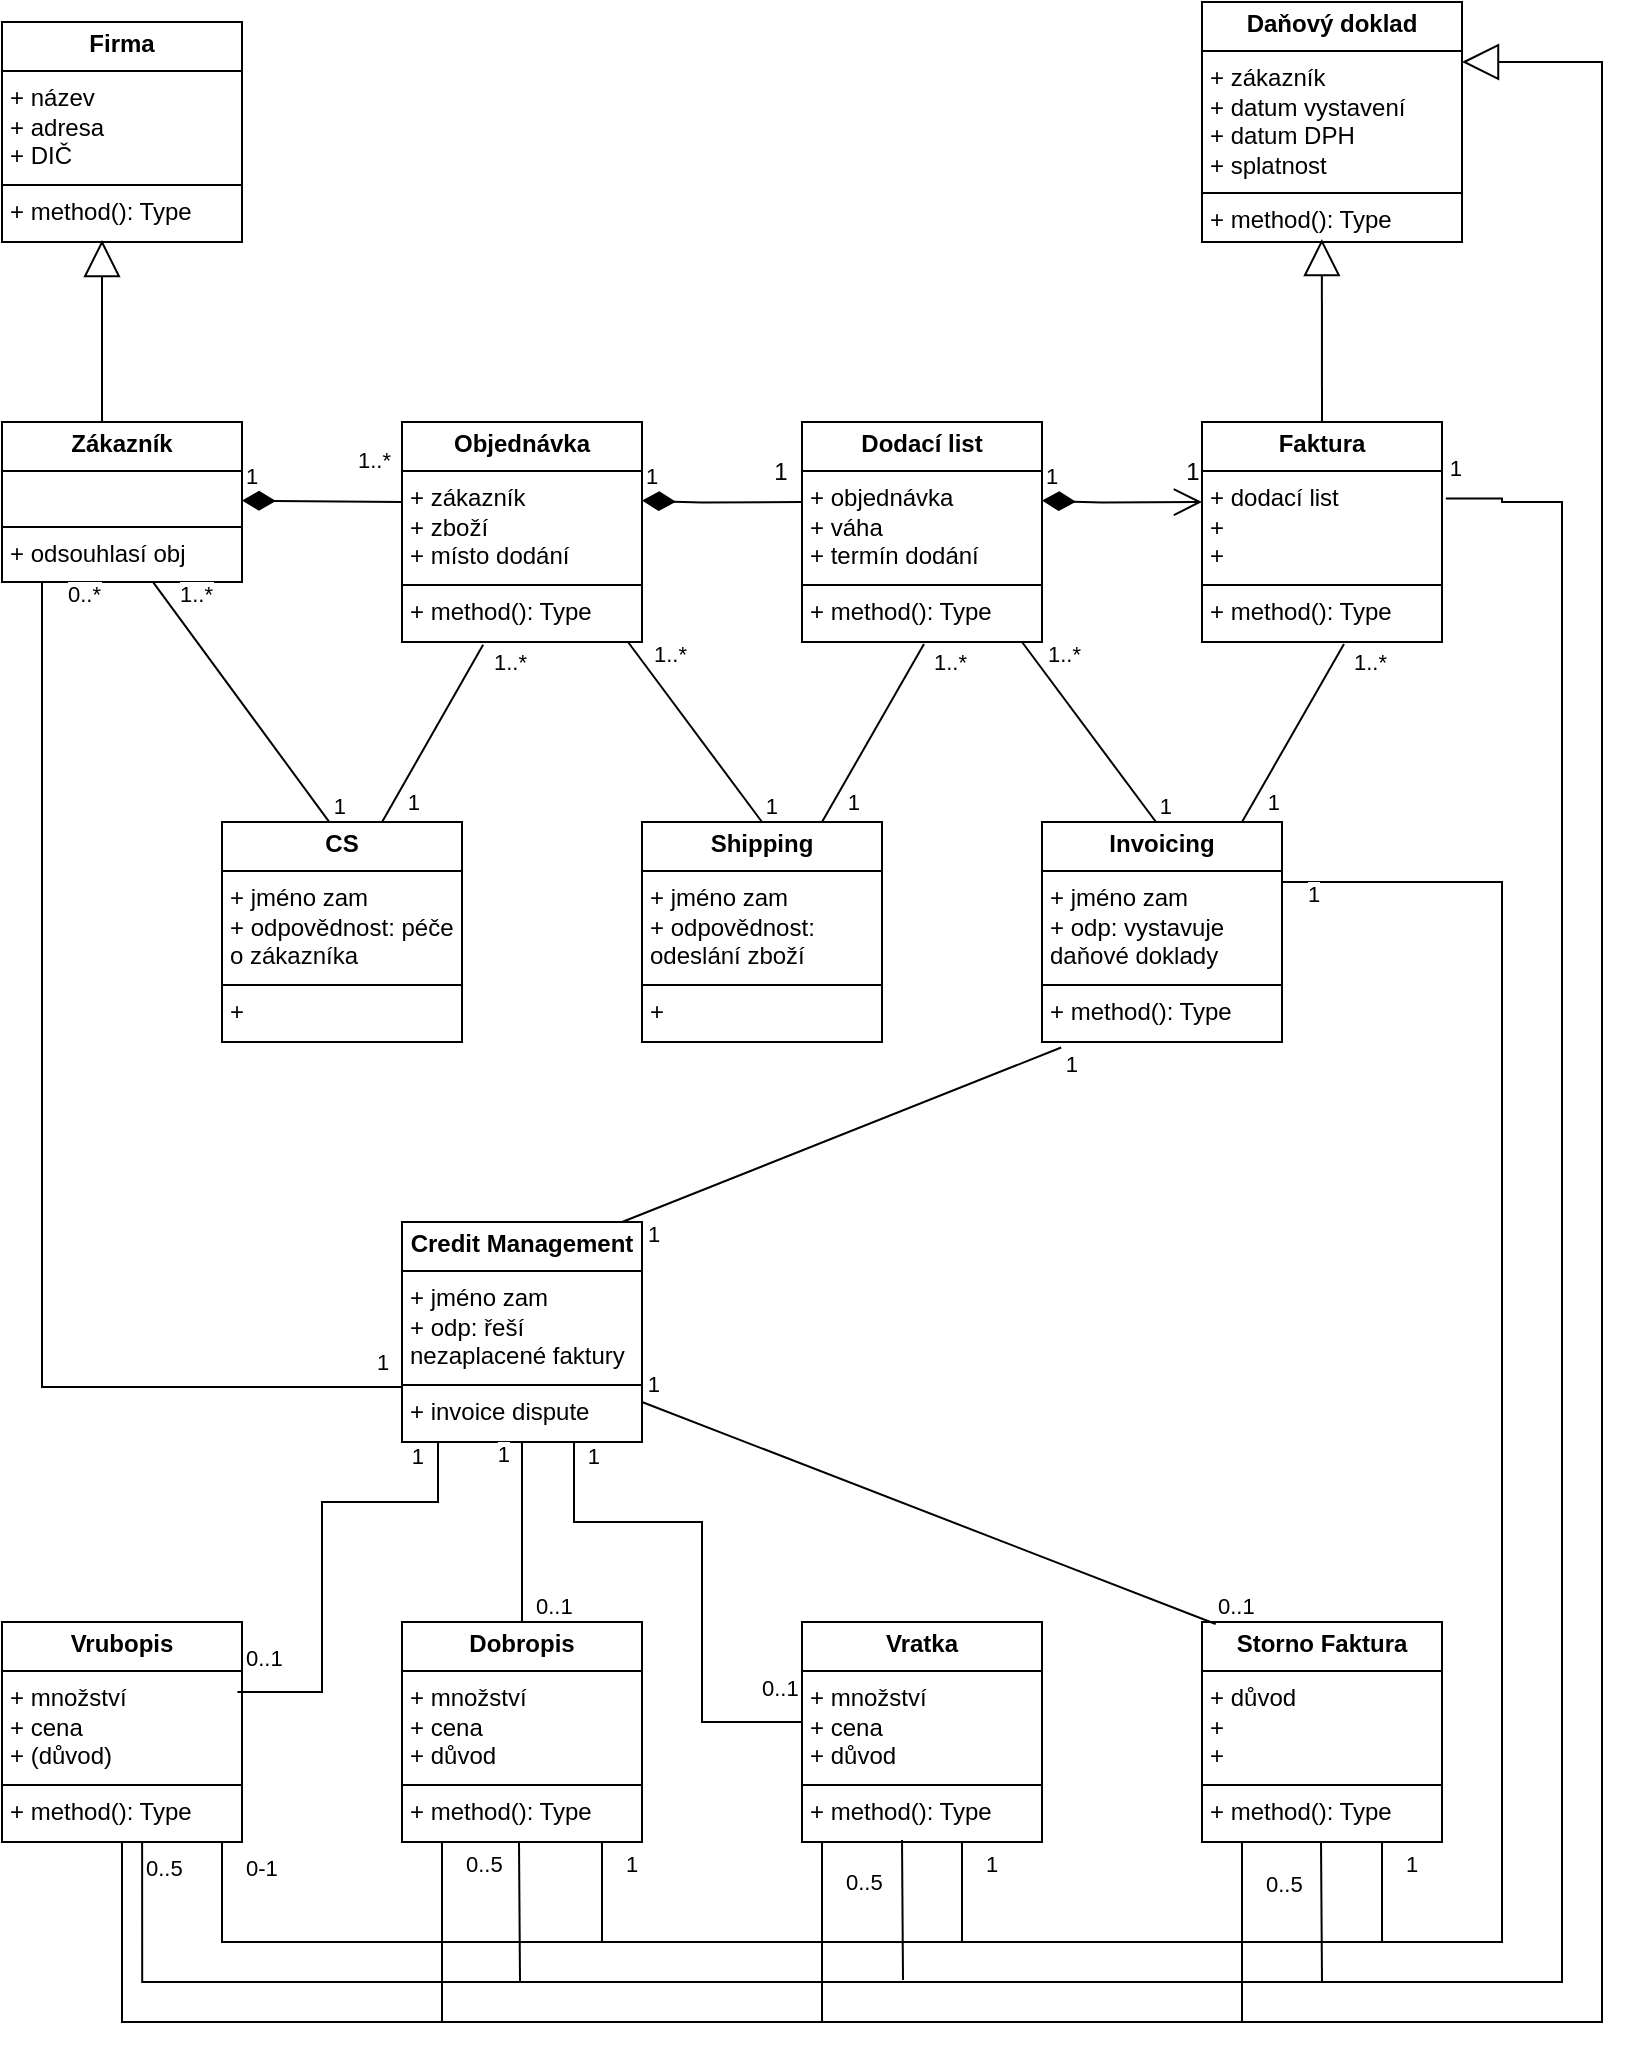 <mxfile version="25.0.3">
  <diagram name="Stránka-1" id="DMZ2iU8GOZeOACFGhrlx">
    <mxGraphModel dx="1434" dy="900" grid="1" gridSize="10" guides="1" tooltips="1" connect="1" arrows="1" fold="1" page="1" pageScale="1" pageWidth="827" pageHeight="1169" math="0" shadow="0">
      <root>
        <mxCell id="0" />
        <mxCell id="1" parent="0" />
        <mxCell id="6UYdUlcghPkuK4V_ywA7-2" value="&lt;p style=&quot;margin:0px;margin-top:4px;text-align:center;&quot;&gt;&lt;b&gt;Firma&lt;/b&gt;&lt;/p&gt;&lt;hr size=&quot;1&quot; style=&quot;border-style:solid;&quot;&gt;&lt;p style=&quot;margin:0px;margin-left:4px;&quot;&gt;+ název&lt;/p&gt;&lt;p style=&quot;margin:0px;margin-left:4px;&quot;&gt;+ adresa&lt;/p&gt;&lt;p style=&quot;margin:0px;margin-left:4px;&quot;&gt;+ DIČ&lt;/p&gt;&lt;hr size=&quot;1&quot; style=&quot;border-style:solid;&quot;&gt;&lt;p style=&quot;margin:0px;margin-left:4px;&quot;&gt;+ method(): Type&lt;/p&gt;" style="verticalAlign=top;align=left;overflow=fill;html=1;whiteSpace=wrap;" parent="1" vertex="1">
          <mxGeometry x="40" y="40" width="120" height="110" as="geometry" />
        </mxCell>
        <mxCell id="6UYdUlcghPkuK4V_ywA7-3" value="&lt;p style=&quot;margin:0px;margin-top:4px;text-align:center;&quot;&gt;&lt;b&gt;Daňový doklad&lt;/b&gt;&lt;/p&gt;&lt;hr size=&quot;1&quot; style=&quot;border-style:solid;&quot;&gt;&lt;p style=&quot;margin:0px;margin-left:4px;&quot;&gt;+ zákazník&lt;/p&gt;&lt;p style=&quot;margin:0px;margin-left:4px;&quot;&gt;+ datum vystavení&lt;/p&gt;&lt;p style=&quot;margin:0px;margin-left:4px;&quot;&gt;+ datum DPH&lt;/p&gt;&lt;p style=&quot;margin:0px;margin-left:4px;&quot;&gt;+ splatnost&lt;/p&gt;&lt;hr size=&quot;1&quot; style=&quot;border-style:solid;&quot;&gt;&lt;p style=&quot;margin:0px;margin-left:4px;&quot;&gt;+ method(): Type&lt;/p&gt;" style="verticalAlign=top;align=left;overflow=fill;html=1;whiteSpace=wrap;" parent="1" vertex="1">
          <mxGeometry x="640" y="30" width="130" height="120" as="geometry" />
        </mxCell>
        <mxCell id="6UYdUlcghPkuK4V_ywA7-4" value="&lt;p style=&quot;margin:0px;margin-top:4px;text-align:center;&quot;&gt;&lt;b&gt;Zákazník&lt;/b&gt;&lt;/p&gt;&lt;hr size=&quot;1&quot; style=&quot;border-style:solid;&quot;&gt;&lt;p style=&quot;margin:0px;margin-left:4px;&quot;&gt;&lt;br&gt;&lt;/p&gt;&lt;hr size=&quot;1&quot; style=&quot;border-style:solid;&quot;&gt;&lt;p style=&quot;margin:0px;margin-left:4px;&quot;&gt;+ odsouhlasí obj&lt;/p&gt;" style="verticalAlign=top;align=left;overflow=fill;html=1;whiteSpace=wrap;" parent="1" vertex="1">
          <mxGeometry x="40" y="240" width="120" height="80" as="geometry" />
        </mxCell>
        <mxCell id="6UYdUlcghPkuK4V_ywA7-5" value="&lt;p style=&quot;margin:0px;margin-top:4px;text-align:center;&quot;&gt;&lt;b&gt;Objednávka&lt;/b&gt;&lt;/p&gt;&lt;hr size=&quot;1&quot; style=&quot;border-style:solid;&quot;&gt;&lt;p style=&quot;margin:0px;margin-left:4px;&quot;&gt;+ zákazník&lt;/p&gt;&lt;p style=&quot;margin:0px;margin-left:4px;&quot;&gt;+ zboží&lt;/p&gt;&lt;p style=&quot;margin:0px;margin-left:4px;&quot;&gt;+ místo dodání&lt;/p&gt;&lt;hr size=&quot;1&quot; style=&quot;border-style:solid;&quot;&gt;&lt;p style=&quot;margin:0px;margin-left:4px;&quot;&gt;+ method(): Type&lt;/p&gt;" style="verticalAlign=top;align=left;overflow=fill;html=1;whiteSpace=wrap;" parent="1" vertex="1">
          <mxGeometry x="240" y="240" width="120" height="110" as="geometry" />
        </mxCell>
        <mxCell id="6UYdUlcghPkuK4V_ywA7-6" value="&lt;p style=&quot;margin:0px;margin-top:4px;text-align:center;&quot;&gt;&lt;b&gt;Dodací list&lt;/b&gt;&lt;/p&gt;&lt;hr size=&quot;1&quot; style=&quot;border-style:solid;&quot;&gt;&lt;p style=&quot;margin:0px;margin-left:4px;&quot;&gt;+ objednávka&lt;/p&gt;&lt;p style=&quot;margin:0px;margin-left:4px;&quot;&gt;+ váha&lt;/p&gt;&lt;p style=&quot;margin:0px;margin-left:4px;&quot;&gt;+ termín dodání&lt;/p&gt;&lt;hr size=&quot;1&quot; style=&quot;border-style:solid;&quot;&gt;&lt;p style=&quot;margin:0px;margin-left:4px;&quot;&gt;+ method(): Type&lt;/p&gt;" style="verticalAlign=top;align=left;overflow=fill;html=1;whiteSpace=wrap;" parent="1" vertex="1">
          <mxGeometry x="440" y="240" width="120" height="110" as="geometry" />
        </mxCell>
        <mxCell id="6UYdUlcghPkuK4V_ywA7-7" value="&lt;p style=&quot;margin:0px;margin-top:4px;text-align:center;&quot;&gt;&lt;b&gt;Faktura&lt;/b&gt;&lt;/p&gt;&lt;hr size=&quot;1&quot; style=&quot;border-style:solid;&quot;&gt;&lt;p style=&quot;margin:0px;margin-left:4px;&quot;&gt;+ dodací list&lt;/p&gt;&lt;p style=&quot;margin:0px;margin-left:4px;&quot;&gt;+&amp;nbsp;&lt;/p&gt;&lt;p style=&quot;margin:0px;margin-left:4px;&quot;&gt;+&amp;nbsp;&lt;/p&gt;&lt;hr size=&quot;1&quot; style=&quot;border-style:solid;&quot;&gt;&lt;p style=&quot;margin:0px;margin-left:4px;&quot;&gt;+ method(): Type&lt;/p&gt;" style="verticalAlign=top;align=left;overflow=fill;html=1;whiteSpace=wrap;" parent="1" vertex="1">
          <mxGeometry x="640" y="240" width="120" height="110" as="geometry" />
        </mxCell>
        <mxCell id="6UYdUlcghPkuK4V_ywA7-8" value="&lt;p style=&quot;margin:0px;margin-top:4px;text-align:center;&quot;&gt;&lt;b&gt;CS&lt;/b&gt;&lt;/p&gt;&lt;hr size=&quot;1&quot; style=&quot;border-style:solid;&quot;&gt;&lt;p style=&quot;margin:0px;margin-left:4px;&quot;&gt;+ jméno zam&lt;/p&gt;&lt;p style=&quot;margin:0px;margin-left:4px;&quot;&gt;+ odpovědnost: péče o zákazníka&lt;/p&gt;&lt;hr size=&quot;1&quot; style=&quot;border-style:solid;&quot;&gt;&lt;p style=&quot;margin:0px;margin-left:4px;&quot;&gt;+&amp;nbsp;&lt;/p&gt;" style="verticalAlign=top;align=left;overflow=fill;html=1;whiteSpace=wrap;" parent="1" vertex="1">
          <mxGeometry x="150" y="440" width="120" height="110" as="geometry" />
        </mxCell>
        <mxCell id="6UYdUlcghPkuK4V_ywA7-9" value="&lt;p style=&quot;margin:0px;margin-top:4px;text-align:center;&quot;&gt;&lt;b&gt;Shipping&lt;/b&gt;&lt;/p&gt;&lt;hr size=&quot;1&quot; style=&quot;border-style:solid;&quot;&gt;&lt;p style=&quot;margin:0px;margin-left:4px;&quot;&gt;+&amp;nbsp;&lt;span style=&quot;background-color: initial;&quot;&gt;jméno zam&lt;/span&gt;&lt;/p&gt;&lt;p style=&quot;margin: 0px 0px 0px 4px;&quot;&gt;+ odpovědnost: odeslání zboží&lt;/p&gt;&lt;hr size=&quot;1&quot; style=&quot;border-style:solid;&quot;&gt;&lt;p style=&quot;margin:0px;margin-left:4px;&quot;&gt;+&amp;nbsp;&lt;/p&gt;" style="verticalAlign=top;align=left;overflow=fill;html=1;whiteSpace=wrap;" parent="1" vertex="1">
          <mxGeometry x="360" y="440" width="120" height="110" as="geometry" />
        </mxCell>
        <mxCell id="6UYdUlcghPkuK4V_ywA7-10" value="&lt;p style=&quot;margin:0px;margin-top:4px;text-align:center;&quot;&gt;&lt;b&gt;Invoicing&lt;/b&gt;&lt;/p&gt;&lt;hr size=&quot;1&quot; style=&quot;border-style:solid;&quot;&gt;&lt;p style=&quot;margin:0px;margin-left:4px;&quot;&gt;+ jméno zam&lt;/p&gt;&lt;p style=&quot;margin:0px;margin-left:4px;&quot;&gt;+ odp: vystavuje daňové doklady&lt;/p&gt;&lt;hr size=&quot;1&quot; style=&quot;border-style:solid;&quot;&gt;&lt;p style=&quot;margin:0px;margin-left:4px;&quot;&gt;+ method(): Type&lt;/p&gt;" style="verticalAlign=top;align=left;overflow=fill;html=1;whiteSpace=wrap;" parent="1" vertex="1">
          <mxGeometry x="560" y="440" width="120" height="110" as="geometry" />
        </mxCell>
        <mxCell id="6UYdUlcghPkuK4V_ywA7-11" value="&lt;p style=&quot;margin:0px;margin-top:4px;text-align:center;&quot;&gt;&lt;b&gt;Credit Management&lt;/b&gt;&lt;/p&gt;&lt;hr size=&quot;1&quot; style=&quot;border-style:solid;&quot;&gt;&lt;p style=&quot;margin:0px;margin-left:4px;&quot;&gt;+ jméno zam&lt;/p&gt;&lt;p style=&quot;margin:0px;margin-left:4px;&quot;&gt;+ odp: řeší nezaplacené faktury&lt;/p&gt;&lt;hr size=&quot;1&quot; style=&quot;border-style:solid;&quot;&gt;&lt;p style=&quot;margin:0px;margin-left:4px;&quot;&gt;+ invoice dispute&lt;/p&gt;" style="verticalAlign=top;align=left;overflow=fill;html=1;whiteSpace=wrap;" parent="1" vertex="1">
          <mxGeometry x="240" y="640" width="120" height="110" as="geometry" />
        </mxCell>
        <mxCell id="6UYdUlcghPkuK4V_ywA7-13" value="&lt;p style=&quot;margin:0px;margin-top:4px;text-align:center;&quot;&gt;&lt;b&gt;Storno Faktura&lt;/b&gt;&lt;/p&gt;&lt;hr size=&quot;1&quot; style=&quot;border-style:solid;&quot;&gt;&lt;p style=&quot;margin:0px;margin-left:4px;&quot;&gt;+ důvod&lt;/p&gt;&lt;p style=&quot;margin:0px;margin-left:4px;&quot;&gt;+&amp;nbsp;&lt;/p&gt;&lt;p style=&quot;margin:0px;margin-left:4px;&quot;&gt;+&lt;/p&gt;&lt;hr size=&quot;1&quot; style=&quot;border-style:solid;&quot;&gt;&lt;p style=&quot;margin:0px;margin-left:4px;&quot;&gt;+ method(): Type&lt;/p&gt;" style="verticalAlign=top;align=left;overflow=fill;html=1;whiteSpace=wrap;" parent="1" vertex="1">
          <mxGeometry x="640" y="840" width="120" height="110" as="geometry" />
        </mxCell>
        <mxCell id="6UYdUlcghPkuK4V_ywA7-14" value="&lt;p style=&quot;margin:0px;margin-top:4px;text-align:center;&quot;&gt;&lt;b&gt;Vratka&lt;/b&gt;&lt;/p&gt;&lt;hr size=&quot;1&quot; style=&quot;border-style:solid;&quot;&gt;&lt;p style=&quot;margin:0px;margin-left:4px;&quot;&gt;+ množství&lt;/p&gt;&lt;p style=&quot;margin:0px;margin-left:4px;&quot;&gt;+ cena&lt;/p&gt;&lt;p style=&quot;margin:0px;margin-left:4px;&quot;&gt;+ důvod&lt;/p&gt;&lt;hr size=&quot;1&quot; style=&quot;border-style:solid;&quot;&gt;&lt;p style=&quot;margin:0px;margin-left:4px;&quot;&gt;+ method(): Type&lt;/p&gt;" style="verticalAlign=top;align=left;overflow=fill;html=1;whiteSpace=wrap;" parent="1" vertex="1">
          <mxGeometry x="440" y="840" width="120" height="110" as="geometry" />
        </mxCell>
        <mxCell id="6UYdUlcghPkuK4V_ywA7-15" value="&lt;p style=&quot;margin:0px;margin-top:4px;text-align:center;&quot;&gt;&lt;b&gt;Dobropis&lt;/b&gt;&lt;/p&gt;&lt;hr size=&quot;1&quot; style=&quot;border-style:solid;&quot;&gt;&lt;p style=&quot;margin:0px;margin-left:4px;&quot;&gt;+ množství&lt;/p&gt;&lt;p style=&quot;margin:0px;margin-left:4px;&quot;&gt;+ cena&lt;/p&gt;&lt;p style=&quot;margin:0px;margin-left:4px;&quot;&gt;+ důvod&lt;/p&gt;&lt;hr size=&quot;1&quot; style=&quot;border-style:solid;&quot;&gt;&lt;p style=&quot;margin:0px;margin-left:4px;&quot;&gt;+ method(): Type&lt;/p&gt;" style="verticalAlign=top;align=left;overflow=fill;html=1;whiteSpace=wrap;" parent="1" vertex="1">
          <mxGeometry x="240" y="840" width="120" height="110" as="geometry" />
        </mxCell>
        <mxCell id="6UYdUlcghPkuK4V_ywA7-16" value="&lt;p style=&quot;margin:0px;margin-top:4px;text-align:center;&quot;&gt;&lt;b&gt;Vrubopis&lt;/b&gt;&lt;/p&gt;&lt;hr size=&quot;1&quot; style=&quot;border-style:solid;&quot;&gt;&lt;p style=&quot;margin:0px;margin-left:4px;&quot;&gt;+ množství&lt;/p&gt;&lt;p style=&quot;margin:0px;margin-left:4px;&quot;&gt;+ cena&lt;/p&gt;&lt;p style=&quot;margin:0px;margin-left:4px;&quot;&gt;+ (důvod)&lt;/p&gt;&lt;hr size=&quot;1&quot; style=&quot;border-style:solid;&quot;&gt;&lt;p style=&quot;margin:0px;margin-left:4px;&quot;&gt;+ method(): Type&lt;/p&gt;" style="verticalAlign=top;align=left;overflow=fill;html=1;whiteSpace=wrap;" parent="1" vertex="1">
          <mxGeometry x="40" y="840" width="120" height="110" as="geometry" />
        </mxCell>
        <mxCell id="6UYdUlcghPkuK4V_ywA7-17" value="1" style="endArrow=none;html=1;endSize=12;startArrow=diamondThin;startSize=14;startFill=1;align=left;verticalAlign=bottom;rounded=0;entryX=0;entryY=0.364;entryDx=0;entryDy=0;entryPerimeter=0;endFill=0;" parent="1" target="6UYdUlcghPkuK4V_ywA7-5" edge="1">
          <mxGeometry x="-1" y="3" relative="1" as="geometry">
            <mxPoint x="160" y="279.29" as="sourcePoint" />
            <mxPoint x="230" y="281" as="targetPoint" />
          </mxGeometry>
        </mxCell>
        <mxCell id="6UYdUlcghPkuK4V_ywA7-20" value="1" style="endArrow=none;html=1;endSize=12;startArrow=diamondThin;startSize=14;startFill=1;align=left;verticalAlign=bottom;rounded=0;entryX=0;entryY=0.364;entryDx=0;entryDy=0;entryPerimeter=0;endFill=0;" parent="1" edge="1">
          <mxGeometry x="-1" y="3" relative="1" as="geometry">
            <mxPoint x="360" y="279.29" as="sourcePoint" />
            <mxPoint x="440" y="280" as="targetPoint" />
            <Array as="points">
              <mxPoint x="390" y="280.29" />
            </Array>
          </mxGeometry>
        </mxCell>
        <mxCell id="6UYdUlcghPkuK4V_ywA7-21" value="1" style="endArrow=open;html=1;endSize=12;startArrow=diamondThin;startSize=14;startFill=1;align=left;verticalAlign=bottom;rounded=0;entryX=0;entryY=0.364;entryDx=0;entryDy=0;entryPerimeter=0;" parent="1" edge="1">
          <mxGeometry x="-1" y="3" relative="1" as="geometry">
            <mxPoint x="560" y="279.29" as="sourcePoint" />
            <mxPoint x="640" y="280" as="targetPoint" />
            <Array as="points">
              <mxPoint x="590" y="280.29" />
            </Array>
          </mxGeometry>
        </mxCell>
        <mxCell id="6UYdUlcghPkuK4V_ywA7-22" value="" style="endArrow=none;html=1;endSize=12;startArrow=none;startSize=14;startFill=0;rounded=0;exitX=0.631;exitY=1.004;exitDx=0;exitDy=0;exitPerimeter=0;entryX=0.445;entryY=-0.003;entryDx=0;entryDy=0;entryPerimeter=0;endFill=0;" parent="1" source="6UYdUlcghPkuK4V_ywA7-4" target="6UYdUlcghPkuK4V_ywA7-8" edge="1">
          <mxGeometry relative="1" as="geometry">
            <mxPoint x="120" y="410" as="sourcePoint" />
            <mxPoint x="280" y="410" as="targetPoint" />
          </mxGeometry>
        </mxCell>
        <mxCell id="6UYdUlcghPkuK4V_ywA7-23" value="1..*" style="edgeLabel;resizable=0;html=1;align=left;verticalAlign=top;" parent="6UYdUlcghPkuK4V_ywA7-22" connectable="0" vertex="1">
          <mxGeometry x="-1" relative="1" as="geometry">
            <mxPoint x="11" y="-7" as="offset" />
          </mxGeometry>
        </mxCell>
        <mxCell id="6UYdUlcghPkuK4V_ywA7-24" value="1" style="edgeLabel;resizable=0;html=1;align=right;verticalAlign=top;" parent="6UYdUlcghPkuK4V_ywA7-22" connectable="0" vertex="1">
          <mxGeometry x="1" relative="1" as="geometry">
            <mxPoint x="9" y="-21" as="offset" />
          </mxGeometry>
        </mxCell>
        <mxCell id="6UYdUlcghPkuK4V_ywA7-28" value="" style="endArrow=none;html=1;endSize=12;startArrow=none;startSize=14;startFill=0;rounded=0;exitX=0.667;exitY=0;exitDx=0;exitDy=0;exitPerimeter=0;entryX=0.338;entryY=1.012;entryDx=0;entryDy=0;entryPerimeter=0;endFill=0;" parent="1" source="6UYdUlcghPkuK4V_ywA7-8" target="6UYdUlcghPkuK4V_ywA7-5" edge="1">
          <mxGeometry relative="1" as="geometry">
            <mxPoint x="240" y="390" as="sourcePoint" />
            <mxPoint x="321" y="391" as="targetPoint" />
          </mxGeometry>
        </mxCell>
        <mxCell id="6UYdUlcghPkuK4V_ywA7-29" value="1..*" style="edgeLabel;resizable=0;html=1;align=left;verticalAlign=top;" parent="6UYdUlcghPkuK4V_ywA7-28" connectable="0" vertex="1">
          <mxGeometry x="-1" relative="1" as="geometry">
            <mxPoint x="54" y="-93" as="offset" />
          </mxGeometry>
        </mxCell>
        <mxCell id="6UYdUlcghPkuK4V_ywA7-30" value="1" style="edgeLabel;resizable=0;html=1;align=right;verticalAlign=top;" parent="6UYdUlcghPkuK4V_ywA7-28" connectable="0" vertex="1">
          <mxGeometry x="1" relative="1" as="geometry">
            <mxPoint x="-31" y="66" as="offset" />
          </mxGeometry>
        </mxCell>
        <mxCell id="6UYdUlcghPkuK4V_ywA7-31" value="" style="endArrow=none;html=1;endSize=12;startArrow=none;startSize=14;startFill=0;rounded=0;exitX=0.667;exitY=0;exitDx=0;exitDy=0;exitPerimeter=0;entryX=0.338;entryY=1.012;entryDx=0;entryDy=0;entryPerimeter=0;endFill=0;" parent="1" edge="1">
          <mxGeometry relative="1" as="geometry">
            <mxPoint x="450" y="440" as="sourcePoint" />
            <mxPoint x="501" y="351" as="targetPoint" />
          </mxGeometry>
        </mxCell>
        <mxCell id="6UYdUlcghPkuK4V_ywA7-32" value="1..*" style="edgeLabel;resizable=0;html=1;align=left;verticalAlign=top;" parent="6UYdUlcghPkuK4V_ywA7-31" connectable="0" vertex="1">
          <mxGeometry x="-1" relative="1" as="geometry">
            <mxPoint x="54" y="-93" as="offset" />
          </mxGeometry>
        </mxCell>
        <mxCell id="6UYdUlcghPkuK4V_ywA7-33" value="1" style="edgeLabel;resizable=0;html=1;align=right;verticalAlign=top;" parent="6UYdUlcghPkuK4V_ywA7-31" connectable="0" vertex="1">
          <mxGeometry x="1" relative="1" as="geometry">
            <mxPoint x="-31" y="66" as="offset" />
          </mxGeometry>
        </mxCell>
        <mxCell id="6UYdUlcghPkuK4V_ywA7-34" value="" style="endArrow=none;html=1;endSize=12;startArrow=none;startSize=14;startFill=0;rounded=0;exitX=0.631;exitY=1.004;exitDx=0;exitDy=0;exitPerimeter=0;endFill=0;" parent="1" edge="1">
          <mxGeometry relative="1" as="geometry">
            <mxPoint x="353" y="350" as="sourcePoint" />
            <mxPoint x="420" y="440" as="targetPoint" />
          </mxGeometry>
        </mxCell>
        <mxCell id="6UYdUlcghPkuK4V_ywA7-35" value="1..*" style="edgeLabel;resizable=0;html=1;align=left;verticalAlign=top;" parent="6UYdUlcghPkuK4V_ywA7-34" connectable="0" vertex="1">
          <mxGeometry x="-1" relative="1" as="geometry">
            <mxPoint x="11" y="-7" as="offset" />
          </mxGeometry>
        </mxCell>
        <mxCell id="6UYdUlcghPkuK4V_ywA7-36" value="1" style="edgeLabel;resizable=0;html=1;align=right;verticalAlign=top;" parent="6UYdUlcghPkuK4V_ywA7-34" connectable="0" vertex="1">
          <mxGeometry x="1" relative="1" as="geometry">
            <mxPoint x="9" y="-21" as="offset" />
          </mxGeometry>
        </mxCell>
        <mxCell id="6UYdUlcghPkuK4V_ywA7-37" value="" style="endArrow=none;html=1;endSize=12;startArrow=none;startSize=14;startFill=0;rounded=0;exitX=0.667;exitY=0;exitDx=0;exitDy=0;exitPerimeter=0;entryX=0.338;entryY=1.012;entryDx=0;entryDy=0;entryPerimeter=0;endFill=0;" parent="1" edge="1">
          <mxGeometry relative="1" as="geometry">
            <mxPoint x="660" y="440" as="sourcePoint" />
            <mxPoint x="711" y="351" as="targetPoint" />
          </mxGeometry>
        </mxCell>
        <mxCell id="6UYdUlcghPkuK4V_ywA7-38" value="1..*" style="edgeLabel;resizable=0;html=1;align=left;verticalAlign=top;" parent="6UYdUlcghPkuK4V_ywA7-37" connectable="0" vertex="1">
          <mxGeometry x="-1" relative="1" as="geometry">
            <mxPoint x="54" y="-93" as="offset" />
          </mxGeometry>
        </mxCell>
        <mxCell id="6UYdUlcghPkuK4V_ywA7-39" value="1" style="edgeLabel;resizable=0;html=1;align=right;verticalAlign=top;" parent="6UYdUlcghPkuK4V_ywA7-37" connectable="0" vertex="1">
          <mxGeometry x="1" relative="1" as="geometry">
            <mxPoint x="-31" y="66" as="offset" />
          </mxGeometry>
        </mxCell>
        <mxCell id="6UYdUlcghPkuK4V_ywA7-40" value="" style="endArrow=none;html=1;endSize=12;startArrow=none;startSize=14;startFill=0;rounded=0;exitX=0.631;exitY=1.004;exitDx=0;exitDy=0;exitPerimeter=0;endFill=0;" parent="1" edge="1">
          <mxGeometry relative="1" as="geometry">
            <mxPoint x="550" y="350" as="sourcePoint" />
            <mxPoint x="617" y="440" as="targetPoint" />
          </mxGeometry>
        </mxCell>
        <mxCell id="6UYdUlcghPkuK4V_ywA7-41" value="1..*" style="edgeLabel;resizable=0;html=1;align=left;verticalAlign=top;" parent="6UYdUlcghPkuK4V_ywA7-40" connectable="0" vertex="1">
          <mxGeometry x="-1" relative="1" as="geometry">
            <mxPoint x="11" y="-7" as="offset" />
          </mxGeometry>
        </mxCell>
        <mxCell id="6UYdUlcghPkuK4V_ywA7-42" value="1" style="edgeLabel;resizable=0;html=1;align=right;verticalAlign=top;" parent="6UYdUlcghPkuK4V_ywA7-40" connectable="0" vertex="1">
          <mxGeometry x="1" relative="1" as="geometry">
            <mxPoint x="9" y="-21" as="offset" />
          </mxGeometry>
        </mxCell>
        <mxCell id="6UYdUlcghPkuK4V_ywA7-43" value="" style="endArrow=block;endSize=16;endFill=0;html=1;rounded=0;entryX=0.461;entryY=0.988;entryDx=0;entryDy=0;entryPerimeter=0;" parent="1" target="6UYdUlcghPkuK4V_ywA7-3" edge="1">
          <mxGeometry width="160" relative="1" as="geometry">
            <mxPoint x="700" y="240" as="sourcePoint" />
            <mxPoint x="720" y="130" as="targetPoint" />
          </mxGeometry>
        </mxCell>
        <mxCell id="6UYdUlcghPkuK4V_ywA7-44" value="" style="endArrow=none;html=1;endSize=12;startArrow=none;startSize=14;startFill=0;rounded=0;edgeStyle=orthogonalEdgeStyle;entryX=0;entryY=0.75;entryDx=0;entryDy=0;endFill=0;" parent="1" target="6UYdUlcghPkuK4V_ywA7-11" edge="1">
          <mxGeometry relative="1" as="geometry">
            <mxPoint x="60" y="320" as="sourcePoint" />
            <mxPoint x="60" y="710" as="targetPoint" />
            <Array as="points">
              <mxPoint x="60" y="723" />
            </Array>
          </mxGeometry>
        </mxCell>
        <mxCell id="6UYdUlcghPkuK4V_ywA7-45" value="0..*" style="edgeLabel;resizable=0;html=1;align=left;verticalAlign=top;" parent="6UYdUlcghPkuK4V_ywA7-44" connectable="0" vertex="1">
          <mxGeometry x="-1" relative="1" as="geometry">
            <mxPoint x="11" y="-7" as="offset" />
          </mxGeometry>
        </mxCell>
        <mxCell id="6UYdUlcghPkuK4V_ywA7-47" value="1" style="edgeLabel;html=1;align=center;verticalAlign=middle;resizable=0;points=[];" parent="6UYdUlcghPkuK4V_ywA7-44" vertex="1" connectable="0">
          <mxGeometry x="0.501" relative="1" as="geometry">
            <mxPoint x="135" y="-13" as="offset" />
          </mxGeometry>
        </mxCell>
        <mxCell id="6UYdUlcghPkuK4V_ywA7-48" value="" style="endArrow=none;html=1;endSize=12;startArrow=none;startSize=14;startFill=0;rounded=0;exitX=0.631;exitY=1.004;exitDx=0;exitDy=0;exitPerimeter=0;edgeStyle=orthogonalEdgeStyle;endFill=0;" parent="1" edge="1">
          <mxGeometry relative="1" as="geometry">
            <mxPoint x="326" y="750" as="sourcePoint" />
            <mxPoint x="440" y="890" as="targetPoint" />
            <Array as="points">
              <mxPoint x="326" y="790" />
              <mxPoint x="390" y="790" />
              <mxPoint x="390" y="890" />
            </Array>
          </mxGeometry>
        </mxCell>
        <mxCell id="6UYdUlcghPkuK4V_ywA7-49" value="0..1" style="edgeLabel;resizable=0;html=1;align=left;verticalAlign=top;" parent="6UYdUlcghPkuK4V_ywA7-48" connectable="0" vertex="1">
          <mxGeometry x="-1" relative="1" as="geometry">
            <mxPoint x="92" y="110" as="offset" />
          </mxGeometry>
        </mxCell>
        <mxCell id="6UYdUlcghPkuK4V_ywA7-50" value="1" style="edgeLabel;resizable=0;html=1;align=right;verticalAlign=top;" parent="6UYdUlcghPkuK4V_ywA7-48" connectable="0" vertex="1">
          <mxGeometry x="1" relative="1" as="geometry">
            <mxPoint x="-101" y="-146" as="offset" />
          </mxGeometry>
        </mxCell>
        <mxCell id="6UYdUlcghPkuK4V_ywA7-51" value="" style="endArrow=none;html=1;endSize=12;startArrow=none;startSize=14;startFill=0;rounded=0;exitX=0.631;exitY=1.004;exitDx=0;exitDy=0;exitPerimeter=0;entryX=0.057;entryY=0.009;entryDx=0;entryDy=0;entryPerimeter=0;endFill=0;" parent="1" target="6UYdUlcghPkuK4V_ywA7-13" edge="1">
          <mxGeometry relative="1" as="geometry">
            <mxPoint x="360" y="730" as="sourcePoint" />
            <mxPoint x="526" y="819" as="targetPoint" />
          </mxGeometry>
        </mxCell>
        <mxCell id="6UYdUlcghPkuK4V_ywA7-52" value="0..1" style="edgeLabel;resizable=0;html=1;align=left;verticalAlign=top;" parent="6UYdUlcghPkuK4V_ywA7-51" connectable="0" vertex="1">
          <mxGeometry x="-1" relative="1" as="geometry">
            <mxPoint x="286" y="89" as="offset" />
          </mxGeometry>
        </mxCell>
        <mxCell id="6UYdUlcghPkuK4V_ywA7-53" value="1" style="edgeLabel;resizable=0;html=1;align=right;verticalAlign=top;" parent="6UYdUlcghPkuK4V_ywA7-51" connectable="0" vertex="1">
          <mxGeometry x="1" relative="1" as="geometry">
            <mxPoint x="-277" y="-133" as="offset" />
          </mxGeometry>
        </mxCell>
        <mxCell id="6UYdUlcghPkuK4V_ywA7-54" value="" style="endArrow=none;html=1;endSize=12;startArrow=none;startSize=14;startFill=0;rounded=0;exitX=0.631;exitY=1.004;exitDx=0;exitDy=0;exitPerimeter=0;endFill=0;" parent="1" edge="1">
          <mxGeometry relative="1" as="geometry">
            <mxPoint x="300" y="750" as="sourcePoint" />
            <mxPoint x="300" y="840" as="targetPoint" />
          </mxGeometry>
        </mxCell>
        <mxCell id="6UYdUlcghPkuK4V_ywA7-55" value="0..1" style="edgeLabel;resizable=0;html=1;align=left;verticalAlign=top;" parent="6UYdUlcghPkuK4V_ywA7-54" connectable="0" vertex="1">
          <mxGeometry x="-1" relative="1" as="geometry">
            <mxPoint x="5" y="69" as="offset" />
          </mxGeometry>
        </mxCell>
        <mxCell id="6UYdUlcghPkuK4V_ywA7-56" value="1" style="edgeLabel;resizable=0;html=1;align=right;verticalAlign=top;" parent="6UYdUlcghPkuK4V_ywA7-54" connectable="0" vertex="1">
          <mxGeometry x="1" relative="1" as="geometry">
            <mxPoint x="-6" y="-97" as="offset" />
          </mxGeometry>
        </mxCell>
        <mxCell id="6UYdUlcghPkuK4V_ywA7-57" value="" style="endArrow=none;html=1;endSize=12;startArrow=none;startSize=14;startFill=0;rounded=0;exitX=0.631;exitY=1.004;exitDx=0;exitDy=0;exitPerimeter=0;edgeStyle=orthogonalEdgeStyle;entryX=0.981;entryY=0.318;entryDx=0;entryDy=0;entryPerimeter=0;endFill=0;" parent="1" target="6UYdUlcghPkuK4V_ywA7-16" edge="1">
          <mxGeometry relative="1" as="geometry">
            <mxPoint x="258" y="750" as="sourcePoint" />
            <mxPoint x="140" y="838" as="targetPoint" />
            <Array as="points">
              <mxPoint x="258" y="780" />
              <mxPoint x="200" y="780" />
              <mxPoint x="200" y="875" />
            </Array>
          </mxGeometry>
        </mxCell>
        <mxCell id="6UYdUlcghPkuK4V_ywA7-58" value="0..1" style="edgeLabel;resizable=0;html=1;align=left;verticalAlign=top;" parent="6UYdUlcghPkuK4V_ywA7-57" connectable="0" vertex="1">
          <mxGeometry x="-1" relative="1" as="geometry">
            <mxPoint x="-98" y="95" as="offset" />
          </mxGeometry>
        </mxCell>
        <mxCell id="6UYdUlcghPkuK4V_ywA7-59" value="1" style="edgeLabel;resizable=0;html=1;align=right;verticalAlign=top;" parent="6UYdUlcghPkuK4V_ywA7-57" connectable="0" vertex="1">
          <mxGeometry x="1" relative="1" as="geometry">
            <mxPoint x="94" y="-131" as="offset" />
          </mxGeometry>
        </mxCell>
        <mxCell id="6UYdUlcghPkuK4V_ywA7-63" value="" style="endArrow=none;html=1;endSize=12;startArrow=none;startSize=14;startFill=0;rounded=0;exitX=0.917;exitY=0;exitDx=0;exitDy=0;exitPerimeter=0;entryX=0.08;entryY=1.025;entryDx=0;entryDy=0;entryPerimeter=0;endFill=0;" parent="1" source="6UYdUlcghPkuK4V_ywA7-11" target="6UYdUlcghPkuK4V_ywA7-10" edge="1">
          <mxGeometry relative="1" as="geometry">
            <mxPoint x="414" y="580" as="sourcePoint" />
            <mxPoint x="451" y="670" as="targetPoint" />
          </mxGeometry>
        </mxCell>
        <mxCell id="6UYdUlcghPkuK4V_ywA7-64" value="1" style="edgeLabel;resizable=0;html=1;align=left;verticalAlign=top;" parent="6UYdUlcghPkuK4V_ywA7-63" connectable="0" vertex="1">
          <mxGeometry x="-1" relative="1" as="geometry">
            <mxPoint x="11" y="-7" as="offset" />
          </mxGeometry>
        </mxCell>
        <mxCell id="6UYdUlcghPkuK4V_ywA7-65" value="1" style="edgeLabel;resizable=0;html=1;align=right;verticalAlign=top;" parent="6UYdUlcghPkuK4V_ywA7-63" connectable="0" vertex="1">
          <mxGeometry x="1" relative="1" as="geometry">
            <mxPoint x="9" y="-5" as="offset" />
          </mxGeometry>
        </mxCell>
        <mxCell id="6UYdUlcghPkuK4V_ywA7-66" value="" style="endArrow=block;endSize=16;endFill=0;html=1;rounded=0;edgeStyle=orthogonalEdgeStyle;exitX=0.5;exitY=1;exitDx=0;exitDy=0;entryX=1;entryY=0.25;entryDx=0;entryDy=0;" parent="1" target="6UYdUlcghPkuK4V_ywA7-3" edge="1">
          <mxGeometry width="160" relative="1" as="geometry">
            <mxPoint x="100.0" y="950" as="sourcePoint" />
            <mxPoint x="810" y="40" as="targetPoint" />
            <Array as="points">
              <mxPoint x="100" y="1040" />
              <mxPoint x="840" y="1040" />
              <mxPoint x="840" y="60" />
            </Array>
          </mxGeometry>
        </mxCell>
        <mxCell id="6UYdUlcghPkuK4V_ywA7-67" value="" style="endArrow=none;endSize=16;endFill=0;html=1;rounded=0;edgeStyle=orthogonalEdgeStyle;exitX=0.5;exitY=1;exitDx=0;exitDy=0;entryX=1.016;entryY=0.348;entryDx=0;entryDy=0;entryPerimeter=0;startArrow=none;startFill=0;startSize=8;" parent="1" target="6UYdUlcghPkuK4V_ywA7-7" edge="1">
          <mxGeometry width="160" relative="1" as="geometry">
            <mxPoint x="110.06" y="950" as="sourcePoint" />
            <mxPoint x="780.06" y="60" as="targetPoint" />
            <Array as="points">
              <mxPoint x="110" y="1020" />
              <mxPoint x="820" y="1020" />
              <mxPoint x="820" y="280" />
              <mxPoint x="790" y="280" />
              <mxPoint x="790" y="278" />
            </Array>
          </mxGeometry>
        </mxCell>
        <mxCell id="6UYdUlcghPkuK4V_ywA7-68" value="1" style="edgeLabel;resizable=0;html=1;align=right;verticalAlign=top;" parent="1" connectable="0" vertex="1">
          <mxGeometry x="770.0" y="250.002" as="geometry" />
        </mxCell>
        <mxCell id="6UYdUlcghPkuK4V_ywA7-69" value="0..5" style="edgeLabel;resizable=0;html=1;align=left;verticalAlign=top;" parent="1" connectable="0" vertex="1">
          <mxGeometry x="110.0" y="950" as="geometry" />
        </mxCell>
        <mxCell id="6UYdUlcghPkuK4V_ywA7-70" value="" style="endArrow=none;html=1;endSize=12;startArrow=none;startSize=14;startFill=0;rounded=0;edgeStyle=orthogonalEdgeStyle;endFill=0;" parent="1" target="6UYdUlcghPkuK4V_ywA7-16" edge="1">
          <mxGeometry relative="1" as="geometry">
            <mxPoint x="679.97" y="470" as="sourcePoint" />
            <mxPoint x="150" y="954" as="targetPoint" />
            <Array as="points">
              <mxPoint x="790" y="470" />
              <mxPoint x="790" y="1000" />
              <mxPoint x="150" y="1000" />
            </Array>
          </mxGeometry>
        </mxCell>
        <mxCell id="6UYdUlcghPkuK4V_ywA7-71" value="1" style="edgeLabel;resizable=0;html=1;align=left;verticalAlign=top;" parent="6UYdUlcghPkuK4V_ywA7-70" connectable="0" vertex="1">
          <mxGeometry x="-1" relative="1" as="geometry">
            <mxPoint x="11" y="-7" as="offset" />
          </mxGeometry>
        </mxCell>
        <mxCell id="6UYdUlcghPkuK4V_ywA7-73" value="0-1" style="edgeLabel;resizable=0;html=1;align=left;verticalAlign=top;" parent="1" connectable="0" vertex="1">
          <mxGeometry x="160.0" y="950" as="geometry" />
        </mxCell>
        <mxCell id="6UYdUlcghPkuK4V_ywA7-80" value="1" style="endArrow=none;html=1;endSize=12;startArrow=none;startSize=14;startFill=0;align=left;verticalAlign=bottom;rounded=0;endFill=0;" parent="1" edge="1">
          <mxGeometry x="0.2" y="-10" relative="1" as="geometry">
            <mxPoint x="340" y="1000" as="sourcePoint" />
            <mxPoint x="340" y="950" as="targetPoint" />
            <mxPoint as="offset" />
          </mxGeometry>
        </mxCell>
        <mxCell id="6UYdUlcghPkuK4V_ywA7-81" value="1" style="endArrow=none;html=1;endSize=12;startArrow=none;startSize=14;startFill=0;align=left;verticalAlign=bottom;rounded=0;endFill=0;" parent="1" edge="1">
          <mxGeometry x="0.2" y="-10" relative="1" as="geometry">
            <mxPoint x="520" y="1000" as="sourcePoint" />
            <mxPoint x="520" y="950" as="targetPoint" />
            <mxPoint as="offset" />
          </mxGeometry>
        </mxCell>
        <mxCell id="6UYdUlcghPkuK4V_ywA7-82" value="1" style="endArrow=none;html=1;endSize=12;startArrow=none;startSize=14;startFill=0;align=left;verticalAlign=bottom;rounded=0;endFill=0;" parent="1" edge="1">
          <mxGeometry x="0.2" y="-10" relative="1" as="geometry">
            <mxPoint x="730" y="1000" as="sourcePoint" />
            <mxPoint x="730" y="950" as="targetPoint" />
            <mxPoint as="offset" />
          </mxGeometry>
        </mxCell>
        <mxCell id="6UYdUlcghPkuK4V_ywA7-83" value="0..5" style="endArrow=none;html=1;endSize=12;startArrow=none;startSize=14;startFill=0;align=left;verticalAlign=bottom;rounded=0;endFill=0;" parent="1" edge="1">
          <mxGeometry x="0.434" y="29" relative="1" as="geometry">
            <mxPoint x="299" y="1020" as="sourcePoint" />
            <mxPoint x="298.5" y="950" as="targetPoint" />
            <mxPoint as="offset" />
          </mxGeometry>
        </mxCell>
        <mxCell id="6UYdUlcghPkuK4V_ywA7-84" value="0..5" style="endArrow=none;html=1;endSize=12;startArrow=none;startSize=14;startFill=0;align=left;verticalAlign=bottom;rounded=0;endFill=0;" parent="1" edge="1">
          <mxGeometry x="0.149" y="30" relative="1" as="geometry">
            <mxPoint x="490.5" y="1019" as="sourcePoint" />
            <mxPoint x="490" y="949" as="targetPoint" />
            <mxPoint as="offset" />
          </mxGeometry>
        </mxCell>
        <mxCell id="6UYdUlcghPkuK4V_ywA7-85" value="0..5" style="endArrow=none;html=1;endSize=12;startArrow=none;startSize=14;startFill=0;align=left;verticalAlign=bottom;rounded=0;endFill=0;" parent="1" edge="1">
          <mxGeometry x="0.149" y="30" relative="1" as="geometry">
            <mxPoint x="700" y="1020" as="sourcePoint" />
            <mxPoint x="699.5" y="950" as="targetPoint" />
            <mxPoint as="offset" />
          </mxGeometry>
        </mxCell>
        <mxCell id="6UYdUlcghPkuK4V_ywA7-86" value="" style="endArrow=none;html=1;endSize=12;startArrow=none;startSize=14;startFill=0;align=left;verticalAlign=bottom;rounded=0;endFill=0;" parent="1" edge="1">
          <mxGeometry x="0.2" y="-10" relative="1" as="geometry">
            <mxPoint x="260" y="1040" as="sourcePoint" />
            <mxPoint x="260" y="950" as="targetPoint" />
            <mxPoint as="offset" />
          </mxGeometry>
        </mxCell>
        <mxCell id="6UYdUlcghPkuK4V_ywA7-88" value="" style="endArrow=none;html=1;endSize=12;startArrow=none;startSize=14;startFill=0;align=left;verticalAlign=bottom;rounded=0;endFill=0;" parent="1" edge="1">
          <mxGeometry x="0.2" y="-10" relative="1" as="geometry">
            <mxPoint x="450" y="1040" as="sourcePoint" />
            <mxPoint x="450" y="950" as="targetPoint" />
            <mxPoint as="offset" />
          </mxGeometry>
        </mxCell>
        <mxCell id="6UYdUlcghPkuK4V_ywA7-89" value="" style="endArrow=none;html=1;endSize=12;startArrow=none;startSize=14;startFill=0;align=left;verticalAlign=bottom;rounded=0;endFill=0;" parent="1" edge="1">
          <mxGeometry x="0.2" y="-10" relative="1" as="geometry">
            <mxPoint x="660" y="1040" as="sourcePoint" />
            <mxPoint x="660" y="950" as="targetPoint" />
            <mxPoint as="offset" />
          </mxGeometry>
        </mxCell>
        <mxCell id="6UYdUlcghPkuK4V_ywA7-90" value="" style="endArrow=block;endSize=16;endFill=0;html=1;rounded=0;entryX=0.461;entryY=0.988;entryDx=0;entryDy=0;entryPerimeter=0;" parent="1" edge="1">
          <mxGeometry width="160" relative="1" as="geometry">
            <mxPoint x="90" y="240" as="sourcePoint" />
            <mxPoint x="90" y="149" as="targetPoint" />
          </mxGeometry>
        </mxCell>
        <mxCell id="mZhsUAPk1k2x-pedKl8--1" value="1..*" style="edgeLabel;resizable=0;html=1;align=left;verticalAlign=top;" parent="1" connectable="0" vertex="1">
          <mxGeometry x="260" y="330" as="geometry">
            <mxPoint x="-44" y="-84" as="offset" />
          </mxGeometry>
        </mxCell>
        <mxCell id="mZhsUAPk1k2x-pedKl8--2" value="1" style="text;html=1;align=center;verticalAlign=middle;resizable=0;points=[];autosize=1;strokeColor=none;fillColor=none;" parent="1" vertex="1">
          <mxGeometry x="414" y="250" width="30" height="30" as="geometry" />
        </mxCell>
        <mxCell id="mZhsUAPk1k2x-pedKl8--3" value="1" style="text;html=1;align=center;verticalAlign=middle;resizable=0;points=[];autosize=1;strokeColor=none;fillColor=none;" parent="1" vertex="1">
          <mxGeometry x="620" y="250" width="30" height="30" as="geometry" />
        </mxCell>
      </root>
    </mxGraphModel>
  </diagram>
</mxfile>
